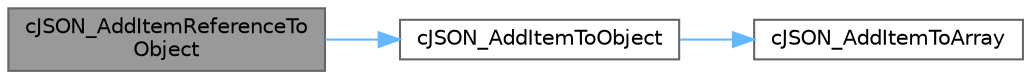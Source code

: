 digraph "cJSON_AddItemReferenceToObject"
{
 // LATEX_PDF_SIZE
  bgcolor="transparent";
  edge [fontname=Helvetica,fontsize=10,labelfontname=Helvetica,labelfontsize=10];
  node [fontname=Helvetica,fontsize=10,shape=box,height=0.2,width=0.4];
  rankdir="LR";
  Node1 [label="cJSON_AddItemReferenceTo\lObject",height=0.2,width=0.4,color="gray40", fillcolor="grey60", style="filled", fontcolor="black",tooltip=" "];
  Node1 -> Node2 [color="steelblue1",style="solid"];
  Node2 [label="cJSON_AddItemToObject",height=0.2,width=0.4,color="grey40", fillcolor="white", style="filled",URL="$c_j_s_o_n_8c.html#a096004811663311569e95aa77518959c",tooltip=" "];
  Node2 -> Node3 [color="steelblue1",style="solid"];
  Node3 [label="cJSON_AddItemToArray",height=0.2,width=0.4,color="grey40", fillcolor="white", style="filled",URL="$c_j_s_o_n_8c.html#a164dcefd36af8654942116c444bd0b6a",tooltip=" "];
}

